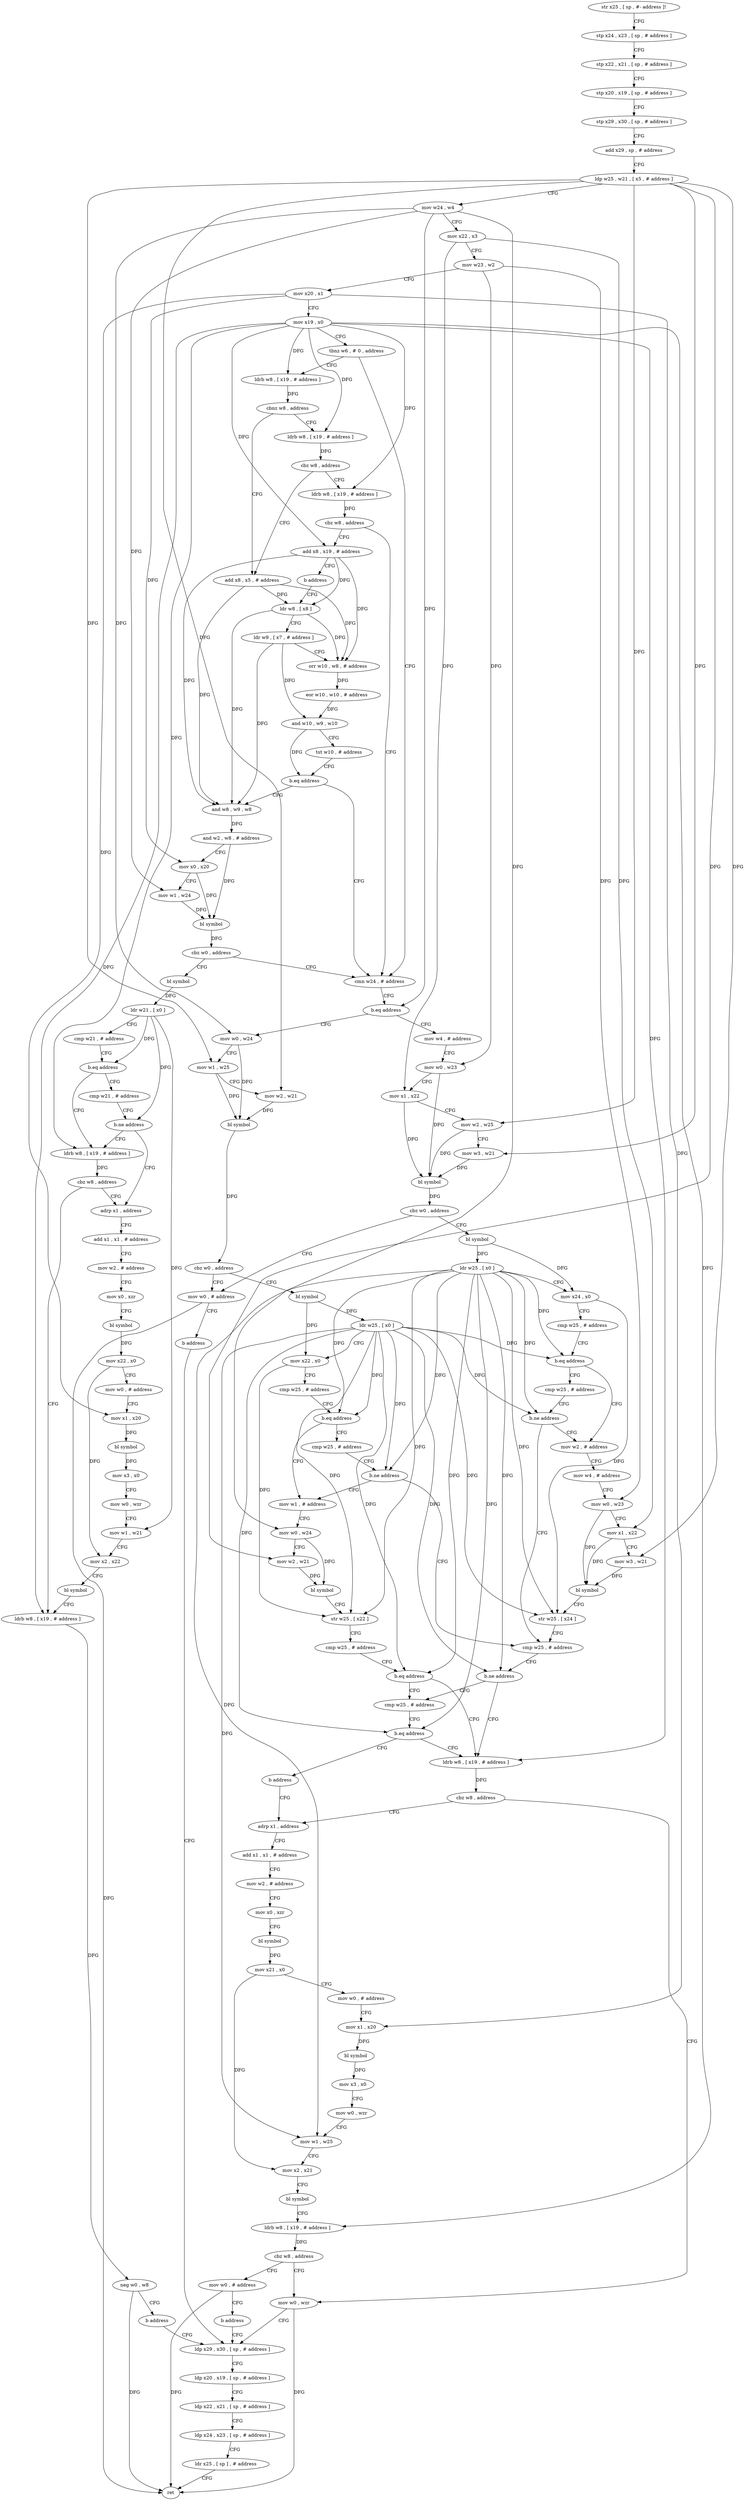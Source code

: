 digraph "func" {
"4226064" [label = "str x25 , [ sp , #- address ]!" ]
"4226068" [label = "stp x24 , x23 , [ sp , # address ]" ]
"4226072" [label = "stp x22 , x21 , [ sp , # address ]" ]
"4226076" [label = "stp x20 , x19 , [ sp , # address ]" ]
"4226080" [label = "stp x29 , x30 , [ sp , # address ]" ]
"4226084" [label = "add x29 , sp , # address" ]
"4226088" [label = "ldp w25 , w21 , [ x5 , # address ]" ]
"4226092" [label = "mov w24 , w4" ]
"4226096" [label = "mov x22 , x3" ]
"4226100" [label = "mov w23 , w2" ]
"4226104" [label = "mov x20 , x1" ]
"4226108" [label = "mov x19 , x0" ]
"4226112" [label = "tbnz w6 , # 0 , address" ]
"4226304" [label = "cmn w24 , # address" ]
"4226116" [label = "ldrb w8 , [ x19 , # address ]" ]
"4226308" [label = "b.eq address" ]
"4226400" [label = "mov w4 , # address" ]
"4226312" [label = "mov w0 , w24" ]
"4226120" [label = "cbnz w8 , address" ]
"4226132" [label = "add x8 , x5 , # address" ]
"4226124" [label = "ldrb w8 , [ x19 , # address ]" ]
"4226404" [label = "mov w0 , w23" ]
"4226408" [label = "mov x1 , x22" ]
"4226412" [label = "mov w2 , w25" ]
"4226416" [label = "mov w3 , w21" ]
"4226420" [label = "bl symbol" ]
"4226424" [label = "cbz w0 , address" ]
"4226572" [label = "mov w0 , # address" ]
"4226428" [label = "bl symbol" ]
"4226316" [label = "mov w1 , w25" ]
"4226320" [label = "mov w2 , w21" ]
"4226324" [label = "bl symbol" ]
"4226328" [label = "cbz w0 , address" ]
"4226332" [label = "bl symbol" ]
"4226136" [label = "ldr w8 , [ x8 ]" ]
"4226128" [label = "cbz w8 , address" ]
"4226288" [label = "ldrb w8 , [ x19 , # address ]" ]
"4226576" [label = "b address" ]
"4226584" [label = "ldp x29 , x30 , [ sp , # address ]" ]
"4226432" [label = "ldr w25 , [ x0 ]" ]
"4226436" [label = "mov x24 , x0" ]
"4226440" [label = "cmp w25 , # address" ]
"4226444" [label = "b.eq address" ]
"4226456" [label = "mov w2 , # address" ]
"4226448" [label = "cmp w25 , # address" ]
"4226336" [label = "ldr w25 , [ x0 ]" ]
"4226340" [label = "mov x22 , x0" ]
"4226344" [label = "cmp w25 , # address" ]
"4226348" [label = "b.eq address" ]
"4226360" [label = "mov w1 , # address" ]
"4226352" [label = "cmp w25 , # address" ]
"4226164" [label = "and w8 , w9 , w8" ]
"4226168" [label = "and w2 , w8 , # address" ]
"4226172" [label = "mov x0 , x20" ]
"4226176" [label = "mov w1 , w24" ]
"4226180" [label = "bl symbol" ]
"4226184" [label = "cbz w0 , address" ]
"4226188" [label = "bl symbol" ]
"4226292" [label = "cbz w8 , address" ]
"4226296" [label = "add x8 , x19 , # address" ]
"4226588" [label = "ldp x20 , x19 , [ sp , # address ]" ]
"4226592" [label = "ldp x22 , x21 , [ sp , # address ]" ]
"4226596" [label = "ldp x24 , x23 , [ sp , # address ]" ]
"4226600" [label = "ldr x25 , [ sp ] , # address" ]
"4226604" [label = "ret" ]
"4226460" [label = "mov w4 , # address" ]
"4226464" [label = "mov w0 , w23" ]
"4226468" [label = "mov x1 , x22" ]
"4226472" [label = "mov w3 , w21" ]
"4226476" [label = "bl symbol" ]
"4226480" [label = "str w25 , [ x24 ]" ]
"4226484" [label = "cmp w25 , # address" ]
"4226452" [label = "b.ne address" ]
"4226364" [label = "mov w0 , w24" ]
"4226368" [label = "mov w2 , w21" ]
"4226372" [label = "bl symbol" ]
"4226376" [label = "str w25 , [ x22 ]" ]
"4226380" [label = "cmp w25 , # address" ]
"4226384" [label = "b.eq address" ]
"4226492" [label = "ldrb w8 , [ x19 , # address ]" ]
"4226388" [label = "cmp w25 , # address" ]
"4226356" [label = "b.ne address" ]
"4226192" [label = "ldr w21 , [ x0 ]" ]
"4226196" [label = "cmp w21 , # address" ]
"4226200" [label = "b.eq address" ]
"4226212" [label = "ldrb w8 , [ x19 , # address ]" ]
"4226204" [label = "cmp w21 , # address" ]
"4226300" [label = "b address" ]
"4226392" [label = "b.eq address" ]
"4226396" [label = "b address" ]
"4226496" [label = "cbz w8 , address" ]
"4226580" [label = "mov w0 , wzr" ]
"4226500" [label = "adrp x1 , address" ]
"4226488" [label = "b.ne address" ]
"4226216" [label = "cbz w8 , address" ]
"4226276" [label = "ldrb w8 , [ x19 , # address ]" ]
"4226220" [label = "adrp x1 , address" ]
"4226208" [label = "b.ne address" ]
"4226140" [label = "ldr w9 , [ x7 , # address ]" ]
"4226144" [label = "orr w10 , w8 , # address" ]
"4226148" [label = "eor w10 , w10 , # address" ]
"4226152" [label = "and w10 , w9 , w10" ]
"4226156" [label = "tst w10 , # address" ]
"4226160" [label = "b.eq address" ]
"4226504" [label = "add x1 , x1 , # address" ]
"4226508" [label = "mov w2 , # address" ]
"4226512" [label = "mov x0 , xzr" ]
"4226516" [label = "bl symbol" ]
"4226520" [label = "mov x21 , x0" ]
"4226524" [label = "mov w0 , # address" ]
"4226528" [label = "mov x1 , x20" ]
"4226532" [label = "bl symbol" ]
"4226536" [label = "mov x3 , x0" ]
"4226540" [label = "mov w0 , wzr" ]
"4226544" [label = "mov w1 , w25" ]
"4226548" [label = "mov x2 , x21" ]
"4226552" [label = "bl symbol" ]
"4226556" [label = "ldrb w8 , [ x19 , # address ]" ]
"4226560" [label = "cbz w8 , address" ]
"4226564" [label = "mov w0 , # address" ]
"4226280" [label = "neg w0 , w8" ]
"4226284" [label = "b address" ]
"4226224" [label = "add x1 , x1 , # address" ]
"4226228" [label = "mov w2 , # address" ]
"4226232" [label = "mov x0 , xzr" ]
"4226236" [label = "bl symbol" ]
"4226240" [label = "mov x22 , x0" ]
"4226244" [label = "mov w0 , # address" ]
"4226248" [label = "mov x1 , x20" ]
"4226252" [label = "bl symbol" ]
"4226256" [label = "mov x3 , x0" ]
"4226260" [label = "mov w0 , wzr" ]
"4226264" [label = "mov w1 , w21" ]
"4226268" [label = "mov x2 , x22" ]
"4226272" [label = "bl symbol" ]
"4226568" [label = "b address" ]
"4226064" -> "4226068" [ label = "CFG" ]
"4226068" -> "4226072" [ label = "CFG" ]
"4226072" -> "4226076" [ label = "CFG" ]
"4226076" -> "4226080" [ label = "CFG" ]
"4226080" -> "4226084" [ label = "CFG" ]
"4226084" -> "4226088" [ label = "CFG" ]
"4226088" -> "4226092" [ label = "CFG" ]
"4226088" -> "4226412" [ label = "DFG" ]
"4226088" -> "4226316" [ label = "DFG" ]
"4226088" -> "4226416" [ label = "DFG" ]
"4226088" -> "4226320" [ label = "DFG" ]
"4226088" -> "4226472" [ label = "DFG" ]
"4226088" -> "4226368" [ label = "DFG" ]
"4226092" -> "4226096" [ label = "CFG" ]
"4226092" -> "4226308" [ label = "DFG" ]
"4226092" -> "4226312" [ label = "DFG" ]
"4226092" -> "4226364" [ label = "DFG" ]
"4226092" -> "4226176" [ label = "DFG" ]
"4226096" -> "4226100" [ label = "CFG" ]
"4226096" -> "4226408" [ label = "DFG" ]
"4226096" -> "4226468" [ label = "DFG" ]
"4226100" -> "4226104" [ label = "CFG" ]
"4226100" -> "4226404" [ label = "DFG" ]
"4226100" -> "4226464" [ label = "DFG" ]
"4226104" -> "4226108" [ label = "CFG" ]
"4226104" -> "4226172" [ label = "DFG" ]
"4226104" -> "4226528" [ label = "DFG" ]
"4226104" -> "4226248" [ label = "DFG" ]
"4226108" -> "4226112" [ label = "CFG" ]
"4226108" -> "4226116" [ label = "DFG" ]
"4226108" -> "4226124" [ label = "DFG" ]
"4226108" -> "4226288" [ label = "DFG" ]
"4226108" -> "4226296" [ label = "DFG" ]
"4226108" -> "4226492" [ label = "DFG" ]
"4226108" -> "4226556" [ label = "DFG" ]
"4226108" -> "4226212" [ label = "DFG" ]
"4226108" -> "4226276" [ label = "DFG" ]
"4226112" -> "4226304" [ label = "CFG" ]
"4226112" -> "4226116" [ label = "CFG" ]
"4226304" -> "4226308" [ label = "CFG" ]
"4226116" -> "4226120" [ label = "DFG" ]
"4226308" -> "4226400" [ label = "CFG" ]
"4226308" -> "4226312" [ label = "CFG" ]
"4226400" -> "4226404" [ label = "CFG" ]
"4226312" -> "4226316" [ label = "CFG" ]
"4226312" -> "4226324" [ label = "DFG" ]
"4226120" -> "4226132" [ label = "CFG" ]
"4226120" -> "4226124" [ label = "CFG" ]
"4226132" -> "4226136" [ label = "DFG" ]
"4226132" -> "4226144" [ label = "DFG" ]
"4226132" -> "4226164" [ label = "DFG" ]
"4226124" -> "4226128" [ label = "DFG" ]
"4226404" -> "4226408" [ label = "CFG" ]
"4226404" -> "4226420" [ label = "DFG" ]
"4226408" -> "4226412" [ label = "CFG" ]
"4226408" -> "4226420" [ label = "DFG" ]
"4226412" -> "4226416" [ label = "CFG" ]
"4226412" -> "4226420" [ label = "DFG" ]
"4226416" -> "4226420" [ label = "DFG" ]
"4226420" -> "4226424" [ label = "DFG" ]
"4226424" -> "4226572" [ label = "CFG" ]
"4226424" -> "4226428" [ label = "CFG" ]
"4226572" -> "4226576" [ label = "CFG" ]
"4226572" -> "4226604" [ label = "DFG" ]
"4226428" -> "4226432" [ label = "DFG" ]
"4226428" -> "4226436" [ label = "DFG" ]
"4226316" -> "4226320" [ label = "CFG" ]
"4226316" -> "4226324" [ label = "DFG" ]
"4226320" -> "4226324" [ label = "DFG" ]
"4226324" -> "4226328" [ label = "DFG" ]
"4226328" -> "4226572" [ label = "CFG" ]
"4226328" -> "4226332" [ label = "CFG" ]
"4226332" -> "4226336" [ label = "DFG" ]
"4226332" -> "4226340" [ label = "DFG" ]
"4226136" -> "4226140" [ label = "CFG" ]
"4226136" -> "4226144" [ label = "DFG" ]
"4226136" -> "4226164" [ label = "DFG" ]
"4226128" -> "4226288" [ label = "CFG" ]
"4226128" -> "4226132" [ label = "CFG" ]
"4226288" -> "4226292" [ label = "DFG" ]
"4226576" -> "4226584" [ label = "CFG" ]
"4226584" -> "4226588" [ label = "CFG" ]
"4226432" -> "4226436" [ label = "CFG" ]
"4226432" -> "4226444" [ label = "DFG" ]
"4226432" -> "4226348" [ label = "DFG" ]
"4226432" -> "4226480" [ label = "DFG" ]
"4226432" -> "4226452" [ label = "DFG" ]
"4226432" -> "4226376" [ label = "DFG" ]
"4226432" -> "4226384" [ label = "DFG" ]
"4226432" -> "4226356" [ label = "DFG" ]
"4226432" -> "4226488" [ label = "DFG" ]
"4226432" -> "4226392" [ label = "DFG" ]
"4226432" -> "4226544" [ label = "DFG" ]
"4226436" -> "4226440" [ label = "CFG" ]
"4226436" -> "4226480" [ label = "DFG" ]
"4226440" -> "4226444" [ label = "CFG" ]
"4226444" -> "4226456" [ label = "CFG" ]
"4226444" -> "4226448" [ label = "CFG" ]
"4226456" -> "4226460" [ label = "CFG" ]
"4226448" -> "4226452" [ label = "CFG" ]
"4226336" -> "4226340" [ label = "CFG" ]
"4226336" -> "4226444" [ label = "DFG" ]
"4226336" -> "4226348" [ label = "DFG" ]
"4226336" -> "4226480" [ label = "DFG" ]
"4226336" -> "4226452" [ label = "DFG" ]
"4226336" -> "4226376" [ label = "DFG" ]
"4226336" -> "4226384" [ label = "DFG" ]
"4226336" -> "4226356" [ label = "DFG" ]
"4226336" -> "4226488" [ label = "DFG" ]
"4226336" -> "4226392" [ label = "DFG" ]
"4226336" -> "4226544" [ label = "DFG" ]
"4226340" -> "4226344" [ label = "CFG" ]
"4226340" -> "4226376" [ label = "DFG" ]
"4226344" -> "4226348" [ label = "CFG" ]
"4226348" -> "4226360" [ label = "CFG" ]
"4226348" -> "4226352" [ label = "CFG" ]
"4226360" -> "4226364" [ label = "CFG" ]
"4226352" -> "4226356" [ label = "CFG" ]
"4226164" -> "4226168" [ label = "DFG" ]
"4226168" -> "4226172" [ label = "CFG" ]
"4226168" -> "4226180" [ label = "DFG" ]
"4226172" -> "4226176" [ label = "CFG" ]
"4226172" -> "4226180" [ label = "DFG" ]
"4226176" -> "4226180" [ label = "DFG" ]
"4226180" -> "4226184" [ label = "DFG" ]
"4226184" -> "4226304" [ label = "CFG" ]
"4226184" -> "4226188" [ label = "CFG" ]
"4226188" -> "4226192" [ label = "DFG" ]
"4226292" -> "4226304" [ label = "CFG" ]
"4226292" -> "4226296" [ label = "CFG" ]
"4226296" -> "4226300" [ label = "CFG" ]
"4226296" -> "4226136" [ label = "DFG" ]
"4226296" -> "4226144" [ label = "DFG" ]
"4226296" -> "4226164" [ label = "DFG" ]
"4226588" -> "4226592" [ label = "CFG" ]
"4226592" -> "4226596" [ label = "CFG" ]
"4226596" -> "4226600" [ label = "CFG" ]
"4226600" -> "4226604" [ label = "CFG" ]
"4226460" -> "4226464" [ label = "CFG" ]
"4226464" -> "4226468" [ label = "CFG" ]
"4226464" -> "4226476" [ label = "DFG" ]
"4226468" -> "4226472" [ label = "CFG" ]
"4226468" -> "4226476" [ label = "DFG" ]
"4226472" -> "4226476" [ label = "DFG" ]
"4226476" -> "4226480" [ label = "CFG" ]
"4226480" -> "4226484" [ label = "CFG" ]
"4226484" -> "4226488" [ label = "CFG" ]
"4226452" -> "4226484" [ label = "CFG" ]
"4226452" -> "4226456" [ label = "CFG" ]
"4226364" -> "4226368" [ label = "CFG" ]
"4226364" -> "4226372" [ label = "DFG" ]
"4226368" -> "4226372" [ label = "DFG" ]
"4226372" -> "4226376" [ label = "CFG" ]
"4226376" -> "4226380" [ label = "CFG" ]
"4226380" -> "4226384" [ label = "CFG" ]
"4226384" -> "4226492" [ label = "CFG" ]
"4226384" -> "4226388" [ label = "CFG" ]
"4226492" -> "4226496" [ label = "DFG" ]
"4226388" -> "4226392" [ label = "CFG" ]
"4226356" -> "4226484" [ label = "CFG" ]
"4226356" -> "4226360" [ label = "CFG" ]
"4226192" -> "4226196" [ label = "CFG" ]
"4226192" -> "4226200" [ label = "DFG" ]
"4226192" -> "4226208" [ label = "DFG" ]
"4226192" -> "4226264" [ label = "DFG" ]
"4226196" -> "4226200" [ label = "CFG" ]
"4226200" -> "4226212" [ label = "CFG" ]
"4226200" -> "4226204" [ label = "CFG" ]
"4226212" -> "4226216" [ label = "DFG" ]
"4226204" -> "4226208" [ label = "CFG" ]
"4226300" -> "4226136" [ label = "CFG" ]
"4226392" -> "4226492" [ label = "CFG" ]
"4226392" -> "4226396" [ label = "CFG" ]
"4226396" -> "4226500" [ label = "CFG" ]
"4226496" -> "4226580" [ label = "CFG" ]
"4226496" -> "4226500" [ label = "CFG" ]
"4226580" -> "4226584" [ label = "CFG" ]
"4226580" -> "4226604" [ label = "DFG" ]
"4226500" -> "4226504" [ label = "CFG" ]
"4226488" -> "4226388" [ label = "CFG" ]
"4226488" -> "4226492" [ label = "CFG" ]
"4226216" -> "4226276" [ label = "CFG" ]
"4226216" -> "4226220" [ label = "CFG" ]
"4226276" -> "4226280" [ label = "DFG" ]
"4226220" -> "4226224" [ label = "CFG" ]
"4226208" -> "4226220" [ label = "CFG" ]
"4226208" -> "4226212" [ label = "CFG" ]
"4226140" -> "4226144" [ label = "CFG" ]
"4226140" -> "4226152" [ label = "DFG" ]
"4226140" -> "4226164" [ label = "DFG" ]
"4226144" -> "4226148" [ label = "DFG" ]
"4226148" -> "4226152" [ label = "DFG" ]
"4226152" -> "4226156" [ label = "CFG" ]
"4226152" -> "4226160" [ label = "DFG" ]
"4226156" -> "4226160" [ label = "CFG" ]
"4226160" -> "4226304" [ label = "CFG" ]
"4226160" -> "4226164" [ label = "CFG" ]
"4226504" -> "4226508" [ label = "CFG" ]
"4226508" -> "4226512" [ label = "CFG" ]
"4226512" -> "4226516" [ label = "CFG" ]
"4226516" -> "4226520" [ label = "DFG" ]
"4226520" -> "4226524" [ label = "CFG" ]
"4226520" -> "4226548" [ label = "DFG" ]
"4226524" -> "4226528" [ label = "CFG" ]
"4226528" -> "4226532" [ label = "DFG" ]
"4226532" -> "4226536" [ label = "DFG" ]
"4226536" -> "4226540" [ label = "CFG" ]
"4226540" -> "4226544" [ label = "CFG" ]
"4226544" -> "4226548" [ label = "CFG" ]
"4226548" -> "4226552" [ label = "CFG" ]
"4226552" -> "4226556" [ label = "CFG" ]
"4226556" -> "4226560" [ label = "DFG" ]
"4226560" -> "4226580" [ label = "CFG" ]
"4226560" -> "4226564" [ label = "CFG" ]
"4226564" -> "4226568" [ label = "CFG" ]
"4226564" -> "4226604" [ label = "DFG" ]
"4226280" -> "4226284" [ label = "CFG" ]
"4226280" -> "4226604" [ label = "DFG" ]
"4226284" -> "4226584" [ label = "CFG" ]
"4226224" -> "4226228" [ label = "CFG" ]
"4226228" -> "4226232" [ label = "CFG" ]
"4226232" -> "4226236" [ label = "CFG" ]
"4226236" -> "4226240" [ label = "DFG" ]
"4226240" -> "4226244" [ label = "CFG" ]
"4226240" -> "4226268" [ label = "DFG" ]
"4226244" -> "4226248" [ label = "CFG" ]
"4226248" -> "4226252" [ label = "DFG" ]
"4226252" -> "4226256" [ label = "DFG" ]
"4226256" -> "4226260" [ label = "CFG" ]
"4226260" -> "4226264" [ label = "CFG" ]
"4226264" -> "4226268" [ label = "CFG" ]
"4226268" -> "4226272" [ label = "CFG" ]
"4226272" -> "4226276" [ label = "CFG" ]
"4226568" -> "4226584" [ label = "CFG" ]
}
